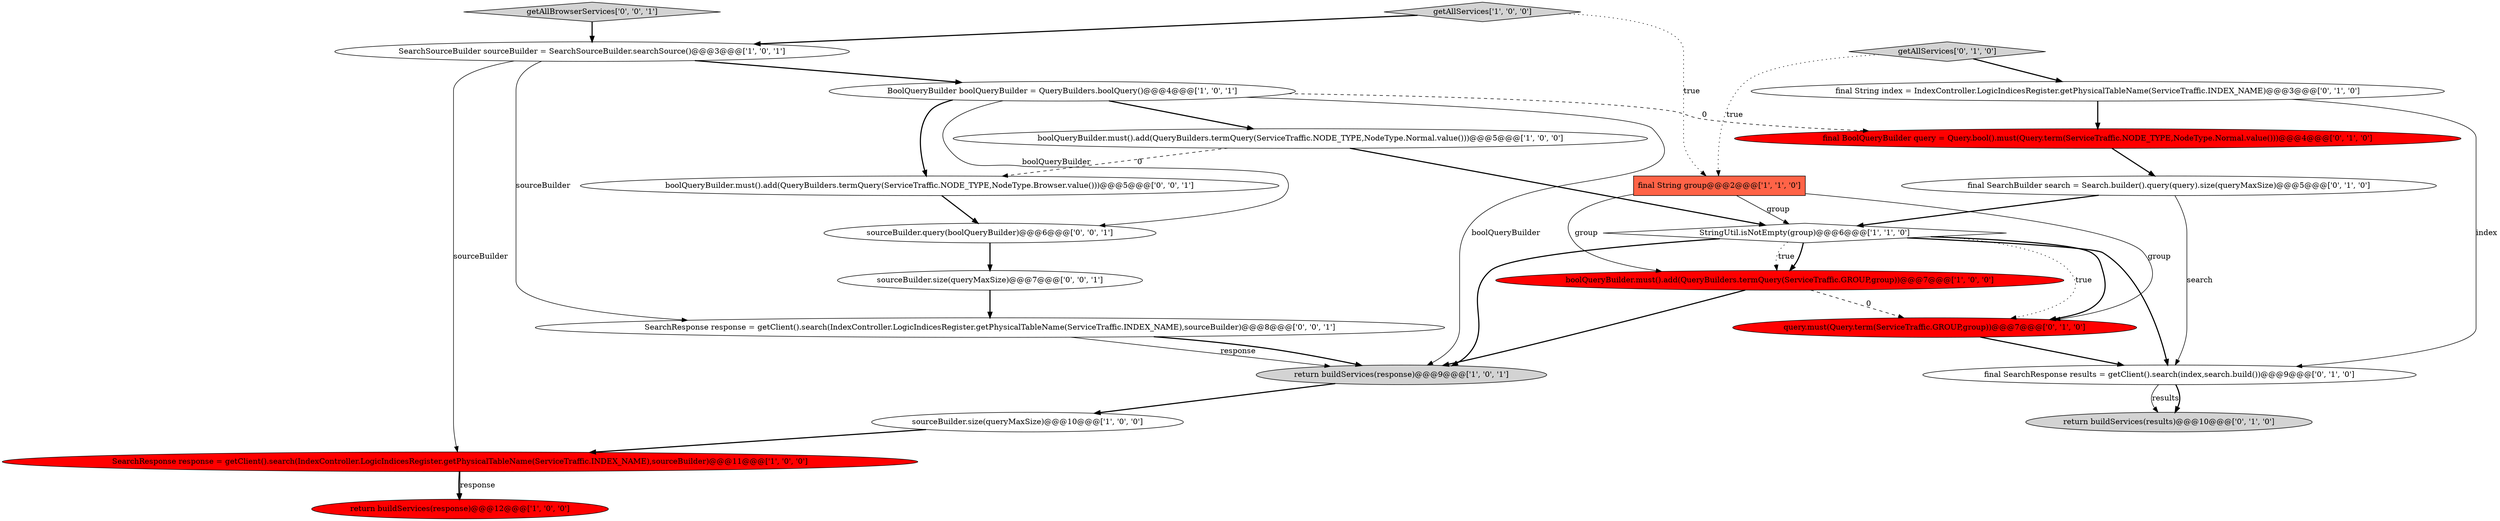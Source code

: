 digraph {
12 [style = filled, label = "final SearchBuilder search = Search.builder().query(query).size(queryMaxSize)@@@5@@@['0', '1', '0']", fillcolor = white, shape = ellipse image = "AAA0AAABBB2BBB"];
9 [style = filled, label = "final String group@@@2@@@['1', '1', '0']", fillcolor = tomato, shape = box image = "AAA0AAABBB1BBB"];
14 [style = filled, label = "return buildServices(results)@@@10@@@['0', '1', '0']", fillcolor = lightgray, shape = ellipse image = "AAA0AAABBB2BBB"];
7 [style = filled, label = "SearchSourceBuilder sourceBuilder = SearchSourceBuilder.searchSource()@@@3@@@['1', '0', '1']", fillcolor = white, shape = ellipse image = "AAA0AAABBB1BBB"];
6 [style = filled, label = "boolQueryBuilder.must().add(QueryBuilders.termQuery(ServiceTraffic.GROUP,group))@@@7@@@['1', '0', '0']", fillcolor = red, shape = ellipse image = "AAA1AAABBB1BBB"];
19 [style = filled, label = "sourceBuilder.size(queryMaxSize)@@@7@@@['0', '0', '1']", fillcolor = white, shape = ellipse image = "AAA0AAABBB3BBB"];
1 [style = filled, label = "SearchResponse response = getClient().search(IndexController.LogicIndicesRegister.getPhysicalTableName(ServiceTraffic.INDEX_NAME),sourceBuilder)@@@11@@@['1', '0', '0']", fillcolor = red, shape = ellipse image = "AAA1AAABBB1BBB"];
2 [style = filled, label = "return buildServices(response)@@@12@@@['1', '0', '0']", fillcolor = red, shape = ellipse image = "AAA1AAABBB1BBB"];
20 [style = filled, label = "boolQueryBuilder.must().add(QueryBuilders.termQuery(ServiceTraffic.NODE_TYPE,NodeType.Browser.value()))@@@5@@@['0', '0', '1']", fillcolor = white, shape = ellipse image = "AAA0AAABBB3BBB"];
10 [style = filled, label = "sourceBuilder.size(queryMaxSize)@@@10@@@['1', '0', '0']", fillcolor = white, shape = ellipse image = "AAA0AAABBB1BBB"];
15 [style = filled, label = "final BoolQueryBuilder query = Query.bool().must(Query.term(ServiceTraffic.NODE_TYPE,NodeType.Normal.value()))@@@4@@@['0', '1', '0']", fillcolor = red, shape = ellipse image = "AAA1AAABBB2BBB"];
22 [style = filled, label = "sourceBuilder.query(boolQueryBuilder)@@@6@@@['0', '0', '1']", fillcolor = white, shape = ellipse image = "AAA0AAABBB3BBB"];
5 [style = filled, label = "BoolQueryBuilder boolQueryBuilder = QueryBuilders.boolQuery()@@@4@@@['1', '0', '1']", fillcolor = white, shape = ellipse image = "AAA0AAABBB1BBB"];
0 [style = filled, label = "StringUtil.isNotEmpty(group)@@@6@@@['1', '1', '0']", fillcolor = white, shape = diamond image = "AAA0AAABBB1BBB"];
17 [style = filled, label = "final SearchResponse results = getClient().search(index,search.build())@@@9@@@['0', '1', '0']", fillcolor = white, shape = ellipse image = "AAA0AAABBB2BBB"];
4 [style = filled, label = "getAllServices['1', '0', '0']", fillcolor = lightgray, shape = diamond image = "AAA0AAABBB1BBB"];
8 [style = filled, label = "return buildServices(response)@@@9@@@['1', '0', '1']", fillcolor = lightgray, shape = ellipse image = "AAA0AAABBB1BBB"];
3 [style = filled, label = "boolQueryBuilder.must().add(QueryBuilders.termQuery(ServiceTraffic.NODE_TYPE,NodeType.Normal.value()))@@@5@@@['1', '0', '0']", fillcolor = white, shape = ellipse image = "AAA0AAABBB1BBB"];
18 [style = filled, label = "SearchResponse response = getClient().search(IndexController.LogicIndicesRegister.getPhysicalTableName(ServiceTraffic.INDEX_NAME),sourceBuilder)@@@8@@@['0', '0', '1']", fillcolor = white, shape = ellipse image = "AAA0AAABBB3BBB"];
21 [style = filled, label = "getAllBrowserServices['0', '0', '1']", fillcolor = lightgray, shape = diamond image = "AAA0AAABBB3BBB"];
11 [style = filled, label = "getAllServices['0', '1', '0']", fillcolor = lightgray, shape = diamond image = "AAA0AAABBB2BBB"];
16 [style = filled, label = "query.must(Query.term(ServiceTraffic.GROUP,group))@@@7@@@['0', '1', '0']", fillcolor = red, shape = ellipse image = "AAA1AAABBB2BBB"];
13 [style = filled, label = "final String index = IndexController.LogicIndicesRegister.getPhysicalTableName(ServiceTraffic.INDEX_NAME)@@@3@@@['0', '1', '0']", fillcolor = white, shape = ellipse image = "AAA0AAABBB2BBB"];
5->3 [style = bold, label=""];
8->10 [style = bold, label=""];
0->16 [style = bold, label=""];
17->14 [style = solid, label="results"];
19->18 [style = bold, label=""];
9->16 [style = solid, label="group"];
5->20 [style = bold, label=""];
22->19 [style = bold, label=""];
12->17 [style = solid, label="search"];
0->6 [style = bold, label=""];
0->17 [style = bold, label=""];
11->9 [style = dotted, label="true"];
16->17 [style = bold, label=""];
0->6 [style = dotted, label="true"];
7->1 [style = solid, label="sourceBuilder"];
12->0 [style = bold, label=""];
18->8 [style = solid, label="response"];
3->0 [style = bold, label=""];
4->7 [style = bold, label=""];
20->22 [style = bold, label=""];
7->5 [style = bold, label=""];
5->22 [style = solid, label="boolQueryBuilder"];
6->16 [style = dashed, label="0"];
17->14 [style = bold, label=""];
13->17 [style = solid, label="index"];
11->13 [style = bold, label=""];
6->8 [style = bold, label=""];
7->18 [style = solid, label="sourceBuilder"];
0->8 [style = bold, label=""];
3->20 [style = dashed, label="0"];
21->7 [style = bold, label=""];
1->2 [style = bold, label=""];
9->0 [style = solid, label="group"];
13->15 [style = bold, label=""];
15->12 [style = bold, label=""];
18->8 [style = bold, label=""];
0->16 [style = dotted, label="true"];
4->9 [style = dotted, label="true"];
10->1 [style = bold, label=""];
5->8 [style = solid, label="boolQueryBuilder"];
1->2 [style = solid, label="response"];
5->15 [style = dashed, label="0"];
9->6 [style = solid, label="group"];
}
